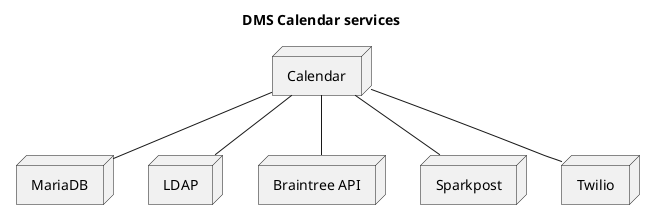 'edit with planttext.com

@startuml

title DMS Calendar services

node Calendar
node MariaDB
node LDAP
node "Braintree API" as Braintree
node Sparkpost
node Twilio

Calendar -- LDAP
Calendar -- MariaDB
Calendar -- Braintree
Calendar -- Sparkpost
Calendar -- Twilio

@enduml

